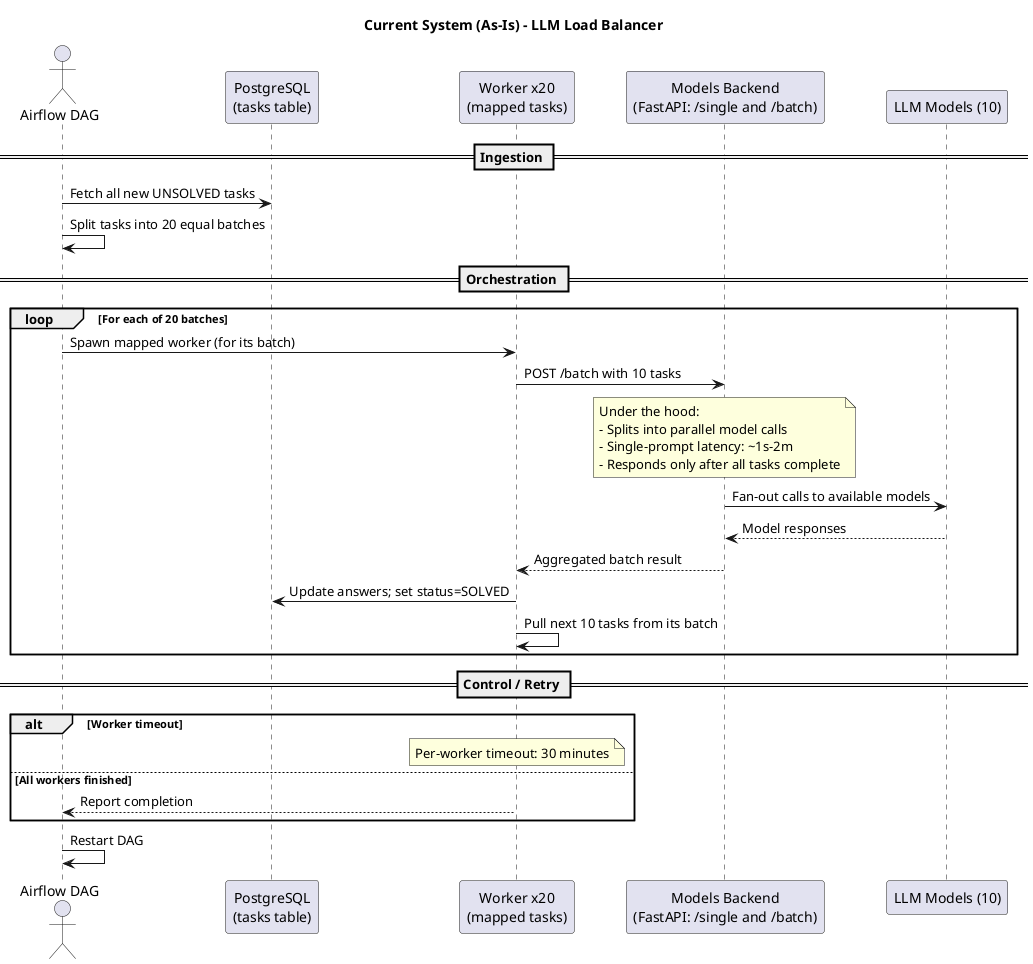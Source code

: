 @startuml
title Current System (As-Is) - LLM Load Balancer

actor "Airflow DAG" as DAG
participant "PostgreSQL\n(tasks table)" as PG
participant "Worker x20\n(mapped tasks)" as W
participant "Models Backend\n(FastAPI: /single and /batch)" as MB
participant "LLM Models (10)" as MODELS

== Ingestion ==
DAG -> PG: Fetch all new UNSOLVED tasks
DAG -> DAG: Split tasks into 20 equal batches

== Orchestration ==
loop For each of 20 batches
  DAG -> W: Spawn mapped worker (for its batch)
  W -> MB: POST /batch with 10 tasks
  note over MB
    Under the hood:
    - Splits into parallel model calls
    - Single-prompt latency: ~1s-2m
    - Responds only after all tasks complete
  end note

  MB -> MODELS: Fan-out calls to available models
  MODELS --> MB: Model responses
  MB --> W: Aggregated batch result
  W -> PG: Update answers; set status=SOLVED
  W -> W: Pull next 10 tasks from its batch
end

== Control / Retry ==
alt Worker timeout
  note over W: Per-worker timeout: 30 minutes
else All workers finished
  W --> DAG: Report completion
end

DAG -> DAG: Restart DAG
@enduml
